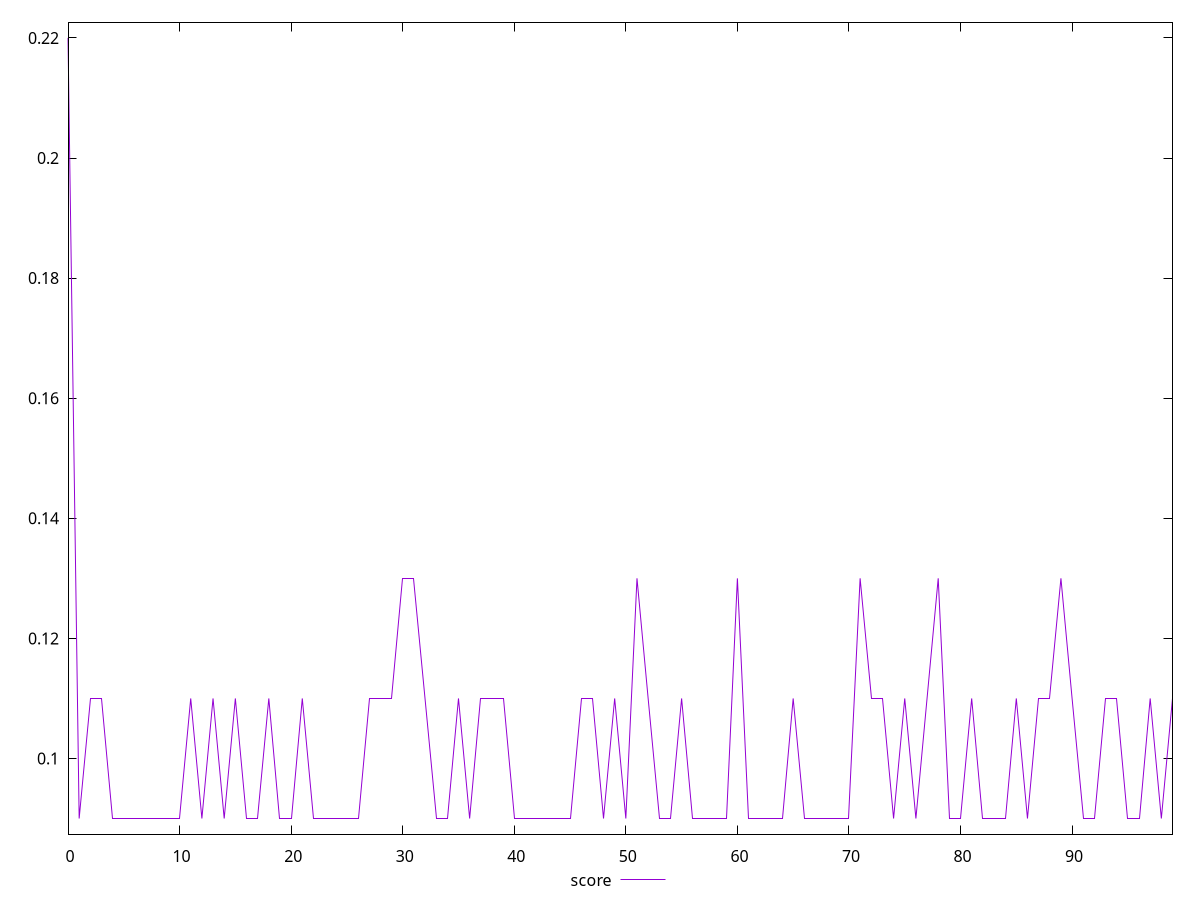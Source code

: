 reset

$score <<EOF
0 0.22
1 0.09
2 0.11
3 0.11
4 0.09
5 0.09
6 0.09
7 0.09
8 0.09
9 0.09
10 0.09
11 0.11
12 0.09
13 0.11
14 0.09
15 0.11
16 0.09
17 0.09
18 0.11
19 0.09
20 0.09
21 0.11
22 0.09
23 0.09
24 0.09
25 0.09
26 0.09
27 0.11
28 0.11
29 0.11
30 0.13
31 0.13
32 0.11
33 0.09
34 0.09
35 0.11
36 0.09
37 0.11
38 0.11
39 0.11
40 0.09
41 0.09
42 0.09
43 0.09
44 0.09
45 0.09
46 0.11
47 0.11
48 0.09
49 0.11
50 0.09
51 0.13
52 0.11
53 0.09
54 0.09
55 0.11
56 0.09
57 0.09
58 0.09
59 0.09
60 0.13
61 0.09
62 0.09
63 0.09
64 0.09
65 0.11
66 0.09
67 0.09
68 0.09
69 0.09
70 0.09
71 0.13
72 0.11
73 0.11
74 0.09
75 0.11
76 0.09
77 0.11
78 0.13
79 0.09
80 0.09
81 0.11
82 0.09
83 0.09
84 0.09
85 0.11
86 0.09
87 0.11
88 0.11
89 0.13
90 0.11
91 0.09
92 0.09
93 0.11
94 0.11
95 0.09
96 0.09
97 0.11
98 0.09
99 0.11
EOF

set key outside below
set xrange [0:99]
set yrange [0.08739999999999999:0.2226]
set trange [0.08739999999999999:0.2226]
set terminal svg size 640, 500 enhanced background rgb 'white'
set output "reports/report_00031_2021-02-24T23-18-18.084Z/unused-javascript/samples/astro/score/values.svg"

plot $score title "score" with line

reset
